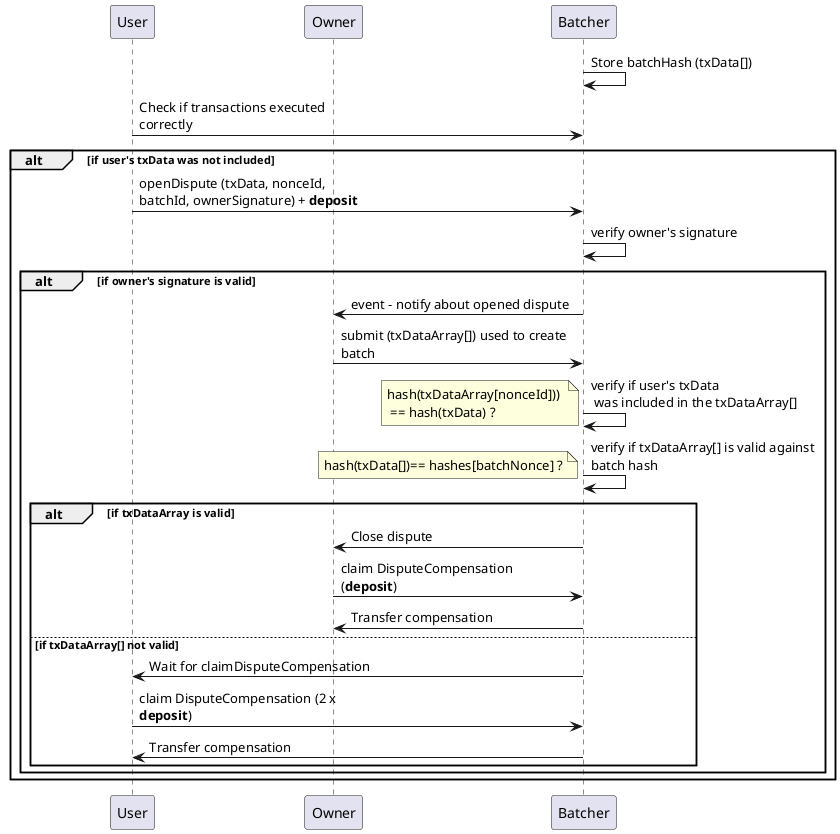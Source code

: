 @startuml
skinparam maxMessageSize 230
skinparam ParticipantPadding 70

participant User
participant Owner
participant Batcher

Batcher -> Batcher: Store batchHash (txData[])

User -> Batcher: Check if transactions executed correctly
alt if user's txData was not included
    User -> Batcher: openDispute (txData, nonceId, batchId, ownerSignature) + **deposit**
    Batcher -> Batcher: verify owner's signature
    alt if owner's signature is valid
        Batcher -> Owner: event - notify about opened dispute
        Owner -> Batcher: submit (txDataArray[]) used to create batch

        Batcher -> Batcher: verify if user's txData \n was included in the txDataArray[]
        note left: hash(txDataArray[nonceId])) \n == hash(txData) ?
        Batcher -> Batcher: verify if txDataArray[] is valid against batch hash 
        note left: hash(txData[])== hashes[batchNonce] ?

        alt if txDataArray is valid
            Batcher -> Owner: Close dispute
            Owner -> Batcher: claim DisputeCompensation (**deposit**)
            Batcher -> Owner: Transfer compensation
       else if txDataArray[] not valid
            Batcher -> User: Wait for claimDisputeCompensation
            User -> Batcher: claim DisputeCompensation (2 x **deposit**)
            Batcher -> User: Transfer compensation
        end
    end
end

@enduml